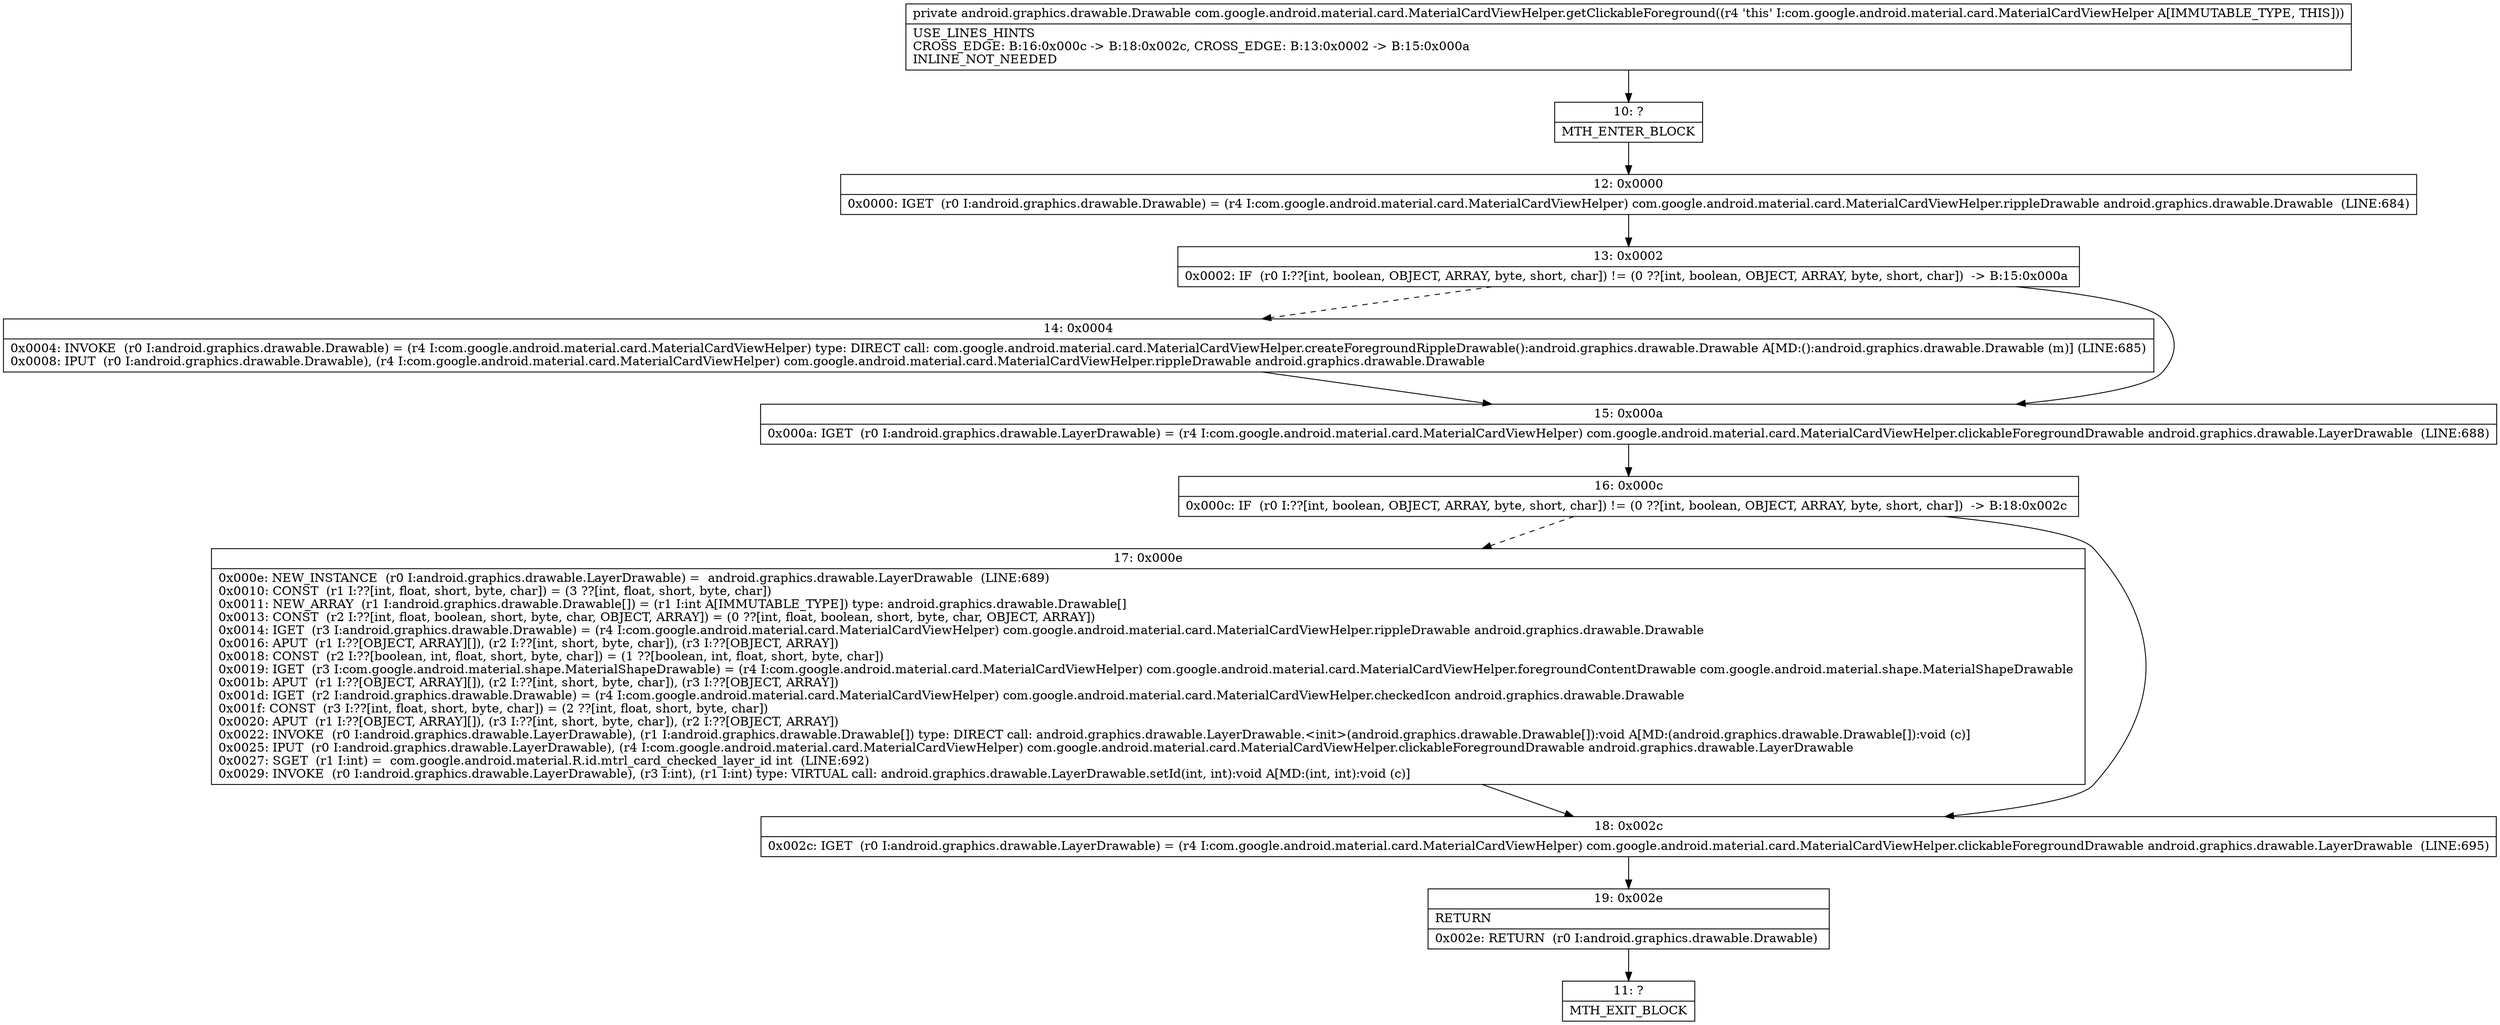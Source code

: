 digraph "CFG forcom.google.android.material.card.MaterialCardViewHelper.getClickableForeground()Landroid\/graphics\/drawable\/Drawable;" {
Node_10 [shape=record,label="{10\:\ ?|MTH_ENTER_BLOCK\l}"];
Node_12 [shape=record,label="{12\:\ 0x0000|0x0000: IGET  (r0 I:android.graphics.drawable.Drawable) = (r4 I:com.google.android.material.card.MaterialCardViewHelper) com.google.android.material.card.MaterialCardViewHelper.rippleDrawable android.graphics.drawable.Drawable  (LINE:684)\l}"];
Node_13 [shape=record,label="{13\:\ 0x0002|0x0002: IF  (r0 I:??[int, boolean, OBJECT, ARRAY, byte, short, char]) != (0 ??[int, boolean, OBJECT, ARRAY, byte, short, char])  \-\> B:15:0x000a \l}"];
Node_14 [shape=record,label="{14\:\ 0x0004|0x0004: INVOKE  (r0 I:android.graphics.drawable.Drawable) = (r4 I:com.google.android.material.card.MaterialCardViewHelper) type: DIRECT call: com.google.android.material.card.MaterialCardViewHelper.createForegroundRippleDrawable():android.graphics.drawable.Drawable A[MD:():android.graphics.drawable.Drawable (m)] (LINE:685)\l0x0008: IPUT  (r0 I:android.graphics.drawable.Drawable), (r4 I:com.google.android.material.card.MaterialCardViewHelper) com.google.android.material.card.MaterialCardViewHelper.rippleDrawable android.graphics.drawable.Drawable \l}"];
Node_15 [shape=record,label="{15\:\ 0x000a|0x000a: IGET  (r0 I:android.graphics.drawable.LayerDrawable) = (r4 I:com.google.android.material.card.MaterialCardViewHelper) com.google.android.material.card.MaterialCardViewHelper.clickableForegroundDrawable android.graphics.drawable.LayerDrawable  (LINE:688)\l}"];
Node_16 [shape=record,label="{16\:\ 0x000c|0x000c: IF  (r0 I:??[int, boolean, OBJECT, ARRAY, byte, short, char]) != (0 ??[int, boolean, OBJECT, ARRAY, byte, short, char])  \-\> B:18:0x002c \l}"];
Node_17 [shape=record,label="{17\:\ 0x000e|0x000e: NEW_INSTANCE  (r0 I:android.graphics.drawable.LayerDrawable) =  android.graphics.drawable.LayerDrawable  (LINE:689)\l0x0010: CONST  (r1 I:??[int, float, short, byte, char]) = (3 ??[int, float, short, byte, char]) \l0x0011: NEW_ARRAY  (r1 I:android.graphics.drawable.Drawable[]) = (r1 I:int A[IMMUTABLE_TYPE]) type: android.graphics.drawable.Drawable[] \l0x0013: CONST  (r2 I:??[int, float, boolean, short, byte, char, OBJECT, ARRAY]) = (0 ??[int, float, boolean, short, byte, char, OBJECT, ARRAY]) \l0x0014: IGET  (r3 I:android.graphics.drawable.Drawable) = (r4 I:com.google.android.material.card.MaterialCardViewHelper) com.google.android.material.card.MaterialCardViewHelper.rippleDrawable android.graphics.drawable.Drawable \l0x0016: APUT  (r1 I:??[OBJECT, ARRAY][]), (r2 I:??[int, short, byte, char]), (r3 I:??[OBJECT, ARRAY]) \l0x0018: CONST  (r2 I:??[boolean, int, float, short, byte, char]) = (1 ??[boolean, int, float, short, byte, char]) \l0x0019: IGET  (r3 I:com.google.android.material.shape.MaterialShapeDrawable) = (r4 I:com.google.android.material.card.MaterialCardViewHelper) com.google.android.material.card.MaterialCardViewHelper.foregroundContentDrawable com.google.android.material.shape.MaterialShapeDrawable \l0x001b: APUT  (r1 I:??[OBJECT, ARRAY][]), (r2 I:??[int, short, byte, char]), (r3 I:??[OBJECT, ARRAY]) \l0x001d: IGET  (r2 I:android.graphics.drawable.Drawable) = (r4 I:com.google.android.material.card.MaterialCardViewHelper) com.google.android.material.card.MaterialCardViewHelper.checkedIcon android.graphics.drawable.Drawable \l0x001f: CONST  (r3 I:??[int, float, short, byte, char]) = (2 ??[int, float, short, byte, char]) \l0x0020: APUT  (r1 I:??[OBJECT, ARRAY][]), (r3 I:??[int, short, byte, char]), (r2 I:??[OBJECT, ARRAY]) \l0x0022: INVOKE  (r0 I:android.graphics.drawable.LayerDrawable), (r1 I:android.graphics.drawable.Drawable[]) type: DIRECT call: android.graphics.drawable.LayerDrawable.\<init\>(android.graphics.drawable.Drawable[]):void A[MD:(android.graphics.drawable.Drawable[]):void (c)]\l0x0025: IPUT  (r0 I:android.graphics.drawable.LayerDrawable), (r4 I:com.google.android.material.card.MaterialCardViewHelper) com.google.android.material.card.MaterialCardViewHelper.clickableForegroundDrawable android.graphics.drawable.LayerDrawable \l0x0027: SGET  (r1 I:int) =  com.google.android.material.R.id.mtrl_card_checked_layer_id int  (LINE:692)\l0x0029: INVOKE  (r0 I:android.graphics.drawable.LayerDrawable), (r3 I:int), (r1 I:int) type: VIRTUAL call: android.graphics.drawable.LayerDrawable.setId(int, int):void A[MD:(int, int):void (c)]\l}"];
Node_18 [shape=record,label="{18\:\ 0x002c|0x002c: IGET  (r0 I:android.graphics.drawable.LayerDrawable) = (r4 I:com.google.android.material.card.MaterialCardViewHelper) com.google.android.material.card.MaterialCardViewHelper.clickableForegroundDrawable android.graphics.drawable.LayerDrawable  (LINE:695)\l}"];
Node_19 [shape=record,label="{19\:\ 0x002e|RETURN\l|0x002e: RETURN  (r0 I:android.graphics.drawable.Drawable) \l}"];
Node_11 [shape=record,label="{11\:\ ?|MTH_EXIT_BLOCK\l}"];
MethodNode[shape=record,label="{private android.graphics.drawable.Drawable com.google.android.material.card.MaterialCardViewHelper.getClickableForeground((r4 'this' I:com.google.android.material.card.MaterialCardViewHelper A[IMMUTABLE_TYPE, THIS]))  | USE_LINES_HINTS\lCROSS_EDGE: B:16:0x000c \-\> B:18:0x002c, CROSS_EDGE: B:13:0x0002 \-\> B:15:0x000a\lINLINE_NOT_NEEDED\l}"];
MethodNode -> Node_10;Node_10 -> Node_12;
Node_12 -> Node_13;
Node_13 -> Node_14[style=dashed];
Node_13 -> Node_15;
Node_14 -> Node_15;
Node_15 -> Node_16;
Node_16 -> Node_17[style=dashed];
Node_16 -> Node_18;
Node_17 -> Node_18;
Node_18 -> Node_19;
Node_19 -> Node_11;
}

